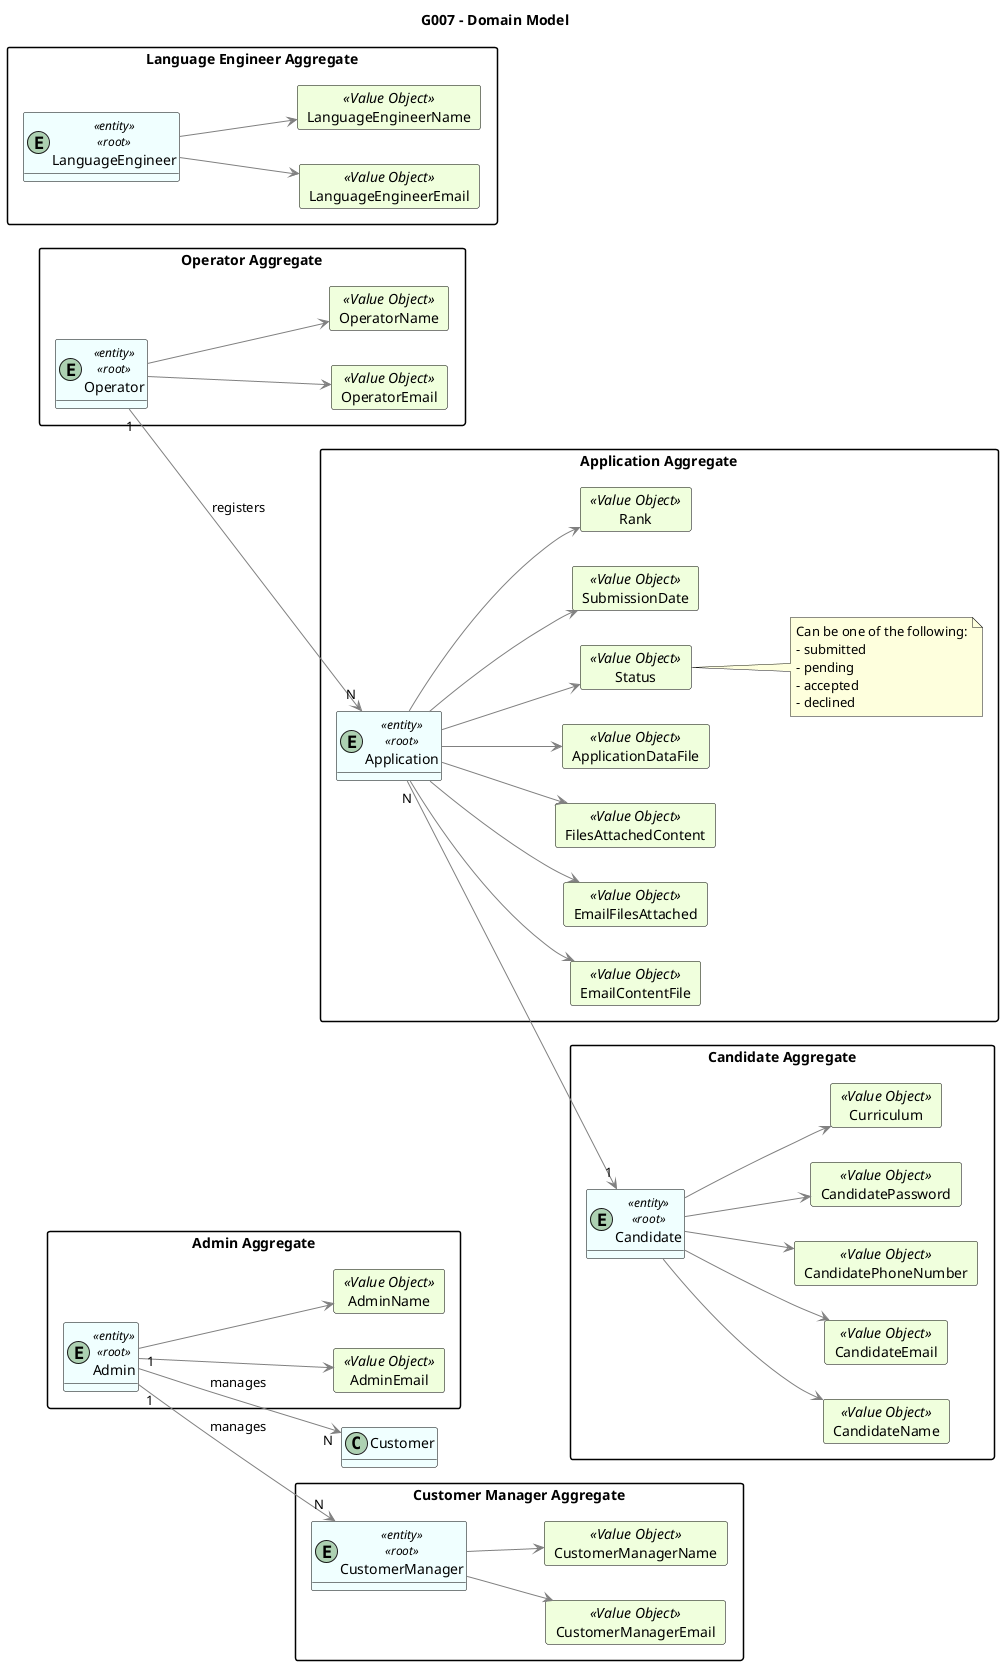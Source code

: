 @startuml
hide methods
left to right direction

Title "G007 - Domain Model"

skinparam class {
    LifeLineBorderColor DarkBlue
    LifeLineBackgroundColor APPLICATION
    BackgroundColor #F0FFFF
    ArrowColor grey
    BorderColor black
}

skinparam packageStyle rectangle

skinparam card {
    LifeLineBorderColor Green
    LifeLineBackgroundColor APPLICATION
    BackgroundColor #F0FFDD
    ArrowColor DarkGrey
    BorderColor Black
}

package "Application Aggregate"{
entity Application <<entity>><<root>>

    card EmailContentFile <<Value Object>> {
    }
    card EmailFilesAttached <<Value Object>>{
    }
    card FilesAttachedContent <<Value Object>>{
    }
    card ApplicationDataFile <<Value Object>>{
    }
    card Status <<Value Object>>{
    }
    card SubmissionDate <<Value Object>>{
    }
    card Rank <<Value Object>>{
    }

    Application --> EmailContentFile
    Application --> EmailFilesAttached
    Application --> FilesAttachedContent
    Application --> ApplicationDataFile
    Application --> Status
    Application --> SubmissionDate
    Application --> Rank

    note right of Status
        Can be one of the following:
        - submitted
        - pending
        - accepted
        - declined
    end note
}


package "Language Engineer Aggregate"{
entity LanguageEngineer <<entity>><<root>>

    card LanguageEngineerEmail <<Value Object>> {
    }
    card LanguageEngineerName <<Value Object>> {
    }

    LanguageEngineer --> LanguageEngineerEmail
    LanguageEngineer --> LanguageEngineerName
}

package "Admin Aggregate"{
entity Admin <<entity>><<root>>

    card AdminEmail <<Value Object>> {
    }
    card AdminName <<Value Object>> {
    }

    Admin --> AdminEmail
    Admin --> AdminName
}

package "Candidate Aggregate"{
entity Candidate <<entity>><<root>>

    card CandidateName <<Value Object>> {
    }
    card CandidateEmail <<Value Object>> {
    }
    card CandidatePhoneNumber <<Value Object>> {
    }
    card CandidatePassword <<Value Object>> {
    }
    card Curriculum <<Value Object>> {
    }

    Candidate --> CandidateEmail
    Candidate --> CandidateName
    Candidate --> CandidatePhoneNumber
    Candidate --> CandidatePassword
    Candidate --> Curriculum
}

package "Customer Manager Aggregate"{
entity CustomerManager <<entity>><<root>>

    card CustomerManagerEmail <<Value Object>> {
    }
    card CustomerManagerName <<Value Object>> {
    }

    CustomerManager --> CustomerManagerEmail
    CustomerManager --> CustomerManagerName
}

package "Operator Aggregate"{
    entity Operator <<entity>><<root>>

    card OperatorEmail <<Value Object>> {
    }
    card OperatorName <<Value Object>> {
    }

    Operator --> OperatorEmail
    Operator --> OperatorName
}

    Application "N" --> "1" Candidate
    Operator "1" --> "N" Application : registers
    Admin "1" --> "N" Customer : manages
    Admin "1" --> "N" CustomerManager : manages

@enduml